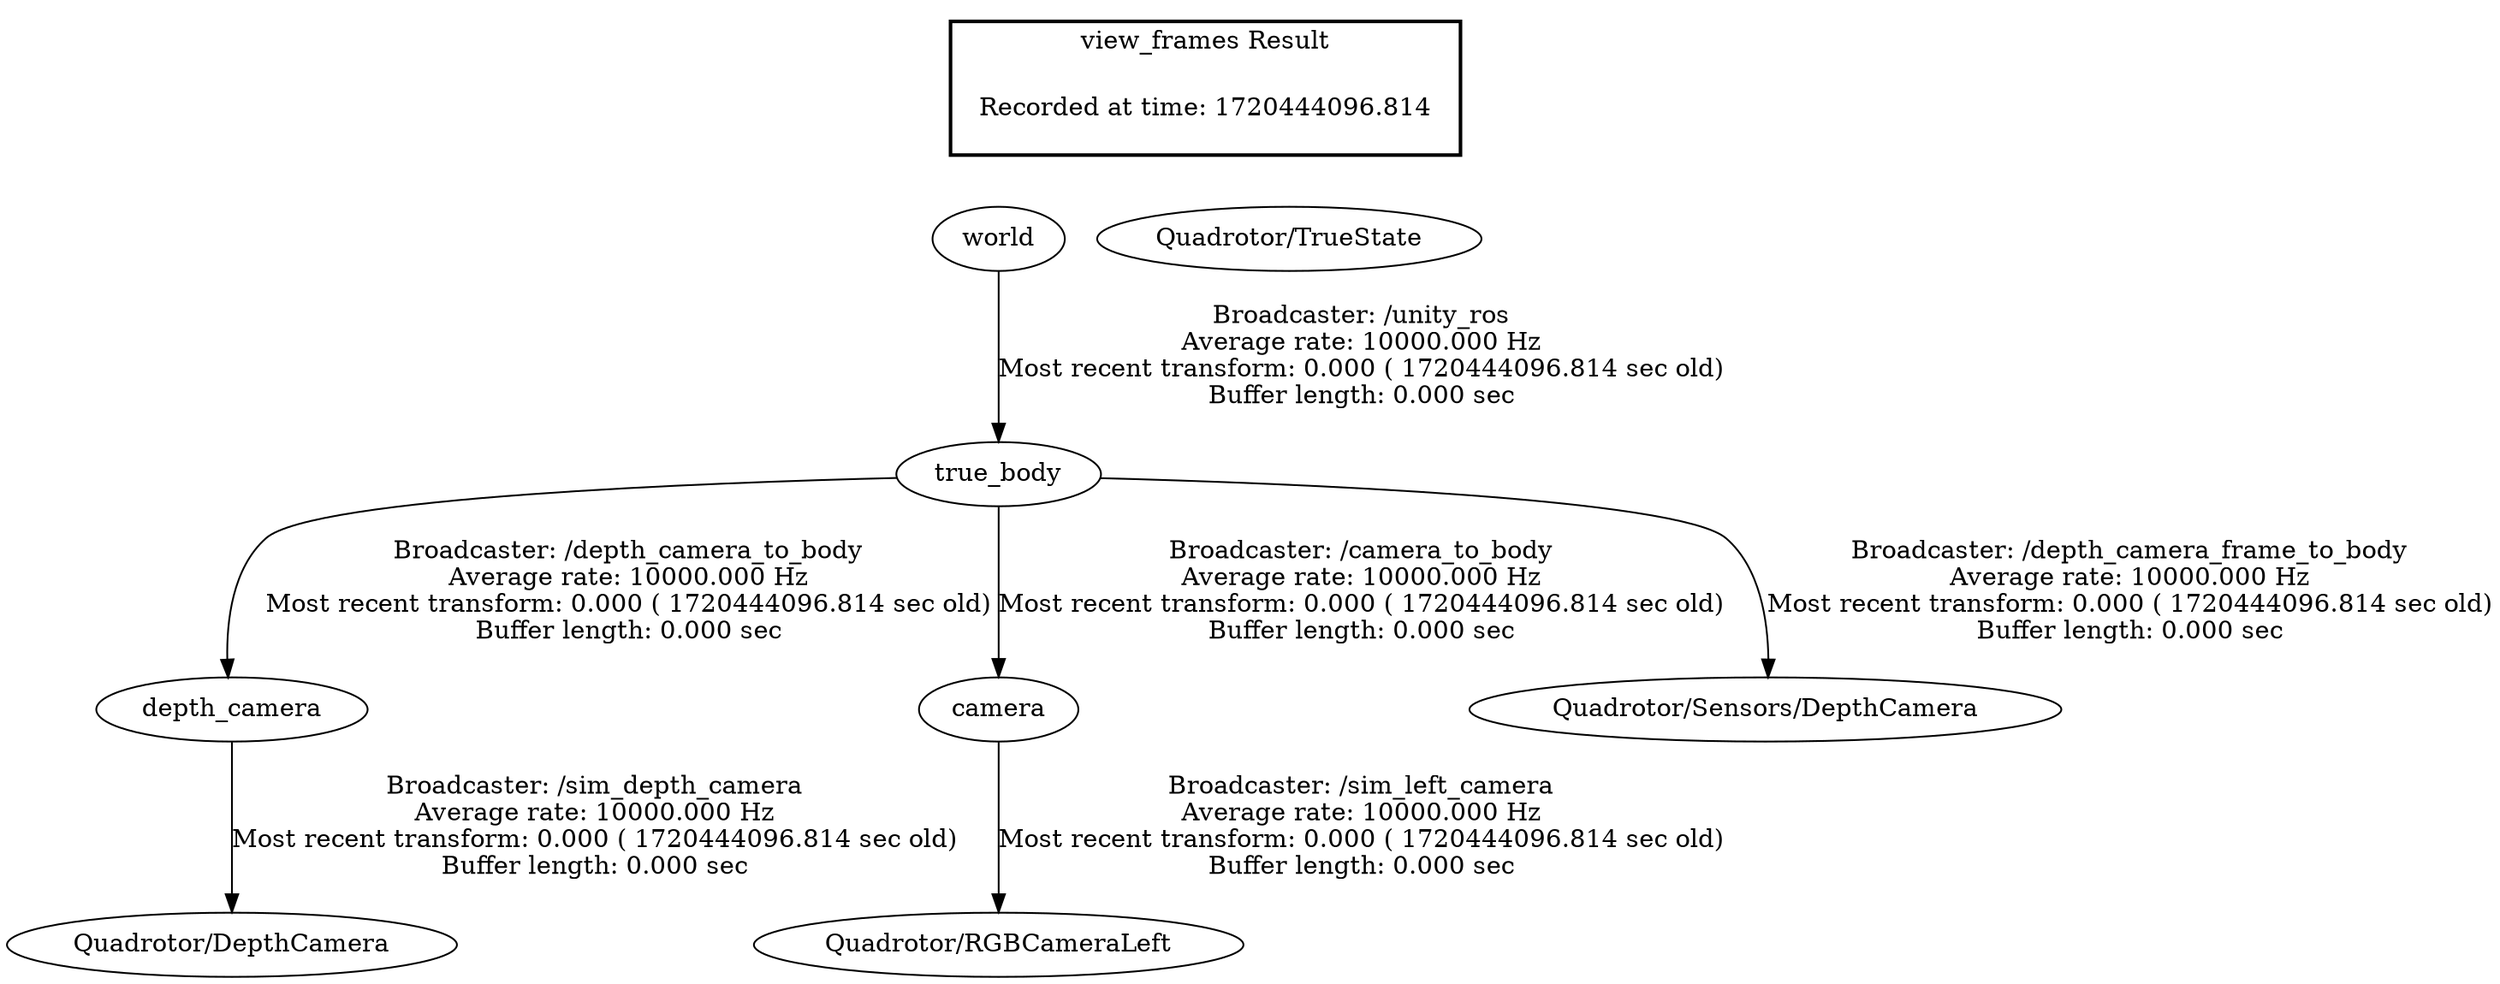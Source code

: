 digraph G {
"world" -> "true_body"[label="Broadcaster: /unity_ros\nAverage rate: 10000.000 Hz\nMost recent transform: 0.000 ( 1720444096.814 sec old)\nBuffer length: 0.000 sec\n"];
"depth_camera" -> "Quadrotor/DepthCamera"[label="Broadcaster: /sim_depth_camera\nAverage rate: 10000.000 Hz\nMost recent transform: 0.000 ( 1720444096.814 sec old)\nBuffer length: 0.000 sec\n"];
"true_body" -> "depth_camera"[label="Broadcaster: /depth_camera_to_body\nAverage rate: 10000.000 Hz\nMost recent transform: 0.000 ( 1720444096.814 sec old)\nBuffer length: 0.000 sec\n"];
"camera" -> "Quadrotor/RGBCameraLeft"[label="Broadcaster: /sim_left_camera\nAverage rate: 10000.000 Hz\nMost recent transform: 0.000 ( 1720444096.814 sec old)\nBuffer length: 0.000 sec\n"];
"true_body" -> "camera"[label="Broadcaster: /camera_to_body\nAverage rate: 10000.000 Hz\nMost recent transform: 0.000 ( 1720444096.814 sec old)\nBuffer length: 0.000 sec\n"];
"true_body" -> "Quadrotor/Sensors/DepthCamera"[label="Broadcaster: /depth_camera_frame_to_body\nAverage rate: 10000.000 Hz\nMost recent transform: 0.000 ( 1720444096.814 sec old)\nBuffer length: 0.000 sec\n"];
edge [style=invis];
 subgraph cluster_legend { style=bold; color=black; label ="view_frames Result";
"Recorded at time: 1720444096.814"[ shape=plaintext ] ;
 }->"Quadrotor/TrueState";
edge [style=invis];
 subgraph cluster_legend { style=bold; color=black; label ="view_frames Result";
"Recorded at time: 1720444096.814"[ shape=plaintext ] ;
 }->"world";
}